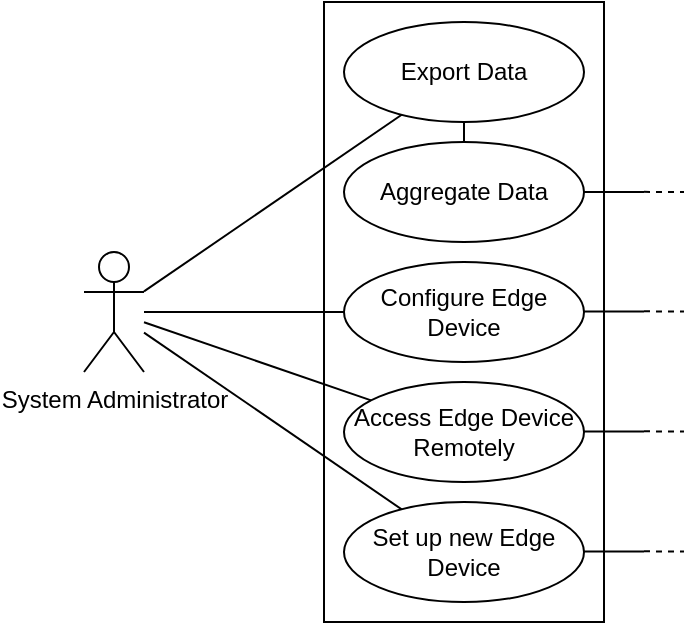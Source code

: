 <mxfile version="27.0.2">
  <diagram name="Page-1" id="I-WCKS0thHTMVLHOPiGX">
    <mxGraphModel dx="839" dy="468" grid="1" gridSize="10" guides="1" tooltips="1" connect="1" arrows="1" fold="1" page="1" pageScale="1" pageWidth="850" pageHeight="1100" math="0" shadow="0">
      <root>
        <mxCell id="0" />
        <mxCell id="1" parent="0" />
        <mxCell id="E8oWA0aktgfHAe41XzHA-10" value="" style="rounded=0;whiteSpace=wrap;html=1;verticalAlign=bottom;" parent="1" vertex="1">
          <mxGeometry x="490" y="80" width="140" height="310" as="geometry" />
        </mxCell>
        <mxCell id="E8oWA0aktgfHAe41XzHA-3" value="System Administrator" style="shape=umlActor;verticalLabelPosition=bottom;verticalAlign=top;html=1;outlineConnect=0;" parent="1" vertex="1">
          <mxGeometry x="370" y="205" width="30" height="60" as="geometry" />
        </mxCell>
        <mxCell id="TEm9w0ADYNhKFa85-Qet-6" value="&lt;div&gt;Aggregate Data&lt;/div&gt;" style="ellipse;whiteSpace=wrap;html=1;" vertex="1" parent="1">
          <mxGeometry x="500" y="150" width="120" height="50" as="geometry" />
        </mxCell>
        <mxCell id="TEm9w0ADYNhKFa85-Qet-7" value="" style="endArrow=none;html=1;rounded=0;" edge="1" parent="1" source="TEm9w0ADYNhKFa85-Qet-6">
          <mxGeometry width="50" height="50" relative="1" as="geometry">
            <mxPoint x="540" y="390" as="sourcePoint" />
            <mxPoint x="650" y="175" as="targetPoint" />
          </mxGeometry>
        </mxCell>
        <mxCell id="E8oWA0aktgfHAe41XzHA-8" value="Configure Edge Device" style="ellipse;whiteSpace=wrap;html=1;" parent="1" vertex="1">
          <mxGeometry x="500" y="210" width="120" height="50" as="geometry" />
        </mxCell>
        <mxCell id="E8oWA0aktgfHAe41XzHA-13" value="" style="endArrow=none;html=1;rounded=0;" parent="1" source="E8oWA0aktgfHAe41XzHA-3" target="E8oWA0aktgfHAe41XzHA-8" edge="1">
          <mxGeometry width="50" height="50" relative="1" as="geometry">
            <mxPoint x="530" y="280" as="sourcePoint" />
            <mxPoint x="580" y="230" as="targetPoint" />
          </mxGeometry>
        </mxCell>
        <mxCell id="TEm9w0ADYNhKFa85-Qet-15" value="&lt;div&gt;Export Data&lt;/div&gt;" style="ellipse;whiteSpace=wrap;html=1;" vertex="1" parent="1">
          <mxGeometry x="500" y="90" width="120" height="50" as="geometry" />
        </mxCell>
        <mxCell id="TEm9w0ADYNhKFa85-Qet-16" value="" style="endArrow=none;html=1;rounded=0;" edge="1" parent="1" source="TEm9w0ADYNhKFa85-Qet-15" target="TEm9w0ADYNhKFa85-Qet-6">
          <mxGeometry width="50" height="50" relative="1" as="geometry">
            <mxPoint x="400" y="200" as="sourcePoint" />
            <mxPoint x="450" y="150" as="targetPoint" />
          </mxGeometry>
        </mxCell>
        <mxCell id="TEm9w0ADYNhKFa85-Qet-18" value="" style="endArrow=none;dashed=1;html=1;rounded=0;" edge="1" parent="1">
          <mxGeometry width="50" height="50" relative="1" as="geometry">
            <mxPoint x="650" y="174.93" as="sourcePoint" />
            <mxPoint x="670" y="175" as="targetPoint" />
          </mxGeometry>
        </mxCell>
        <mxCell id="TEm9w0ADYNhKFa85-Qet-19" value="" style="endArrow=none;html=1;rounded=0;" edge="1" parent="1">
          <mxGeometry width="50" height="50" relative="1" as="geometry">
            <mxPoint x="620" y="234.74" as="sourcePoint" />
            <mxPoint x="650" y="234.74" as="targetPoint" />
          </mxGeometry>
        </mxCell>
        <mxCell id="TEm9w0ADYNhKFa85-Qet-20" value="" style="endArrow=none;dashed=1;html=1;rounded=0;" edge="1" parent="1">
          <mxGeometry width="50" height="50" relative="1" as="geometry">
            <mxPoint x="650" y="234.67" as="sourcePoint" />
            <mxPoint x="670" y="234.74" as="targetPoint" />
          </mxGeometry>
        </mxCell>
        <mxCell id="TEm9w0ADYNhKFa85-Qet-21" value="" style="endArrow=none;html=1;rounded=0;" edge="1" parent="1" source="E8oWA0aktgfHAe41XzHA-3" target="TEm9w0ADYNhKFa85-Qet-15">
          <mxGeometry width="50" height="50" relative="1" as="geometry">
            <mxPoint x="400" y="70" as="sourcePoint" />
            <mxPoint x="450" y="20" as="targetPoint" />
          </mxGeometry>
        </mxCell>
        <mxCell id="TEm9w0ADYNhKFa85-Qet-22" value="Set up new Edge Device" style="ellipse;whiteSpace=wrap;html=1;" vertex="1" parent="1">
          <mxGeometry x="500" y="330" width="120" height="50" as="geometry" />
        </mxCell>
        <mxCell id="TEm9w0ADYNhKFa85-Qet-23" value="" style="endArrow=none;html=1;rounded=0;" edge="1" parent="1">
          <mxGeometry width="50" height="50" relative="1" as="geometry">
            <mxPoint x="620" y="354.74" as="sourcePoint" />
            <mxPoint x="650" y="354.74" as="targetPoint" />
          </mxGeometry>
        </mxCell>
        <mxCell id="TEm9w0ADYNhKFa85-Qet-24" value="" style="endArrow=none;dashed=1;html=1;rounded=0;" edge="1" parent="1">
          <mxGeometry width="50" height="50" relative="1" as="geometry">
            <mxPoint x="650" y="354.67" as="sourcePoint" />
            <mxPoint x="670" y="354.74" as="targetPoint" />
          </mxGeometry>
        </mxCell>
        <mxCell id="TEm9w0ADYNhKFa85-Qet-25" value="Access Edge Device Remotely" style="ellipse;whiteSpace=wrap;html=1;" vertex="1" parent="1">
          <mxGeometry x="500" y="270" width="120" height="50" as="geometry" />
        </mxCell>
        <mxCell id="TEm9w0ADYNhKFa85-Qet-26" value="" style="endArrow=none;html=1;rounded=0;" edge="1" parent="1">
          <mxGeometry width="50" height="50" relative="1" as="geometry">
            <mxPoint x="620" y="294.74" as="sourcePoint" />
            <mxPoint x="650" y="294.74" as="targetPoint" />
          </mxGeometry>
        </mxCell>
        <mxCell id="TEm9w0ADYNhKFa85-Qet-27" value="" style="endArrow=none;dashed=1;html=1;rounded=0;" edge="1" parent="1">
          <mxGeometry width="50" height="50" relative="1" as="geometry">
            <mxPoint x="650" y="294.67" as="sourcePoint" />
            <mxPoint x="670" y="294.74" as="targetPoint" />
          </mxGeometry>
        </mxCell>
        <mxCell id="TEm9w0ADYNhKFa85-Qet-28" value="" style="endArrow=none;html=1;rounded=0;" edge="1" parent="1" source="TEm9w0ADYNhKFa85-Qet-25" target="E8oWA0aktgfHAe41XzHA-3">
          <mxGeometry width="50" height="50" relative="1" as="geometry">
            <mxPoint x="420" y="420" as="sourcePoint" />
            <mxPoint x="470" y="370" as="targetPoint" />
          </mxGeometry>
        </mxCell>
        <mxCell id="TEm9w0ADYNhKFa85-Qet-29" value="" style="endArrow=none;html=1;rounded=0;" edge="1" parent="1" source="TEm9w0ADYNhKFa85-Qet-22" target="E8oWA0aktgfHAe41XzHA-3">
          <mxGeometry width="50" height="50" relative="1" as="geometry">
            <mxPoint x="420" y="420" as="sourcePoint" />
            <mxPoint x="470" y="370" as="targetPoint" />
          </mxGeometry>
        </mxCell>
      </root>
    </mxGraphModel>
  </diagram>
</mxfile>
